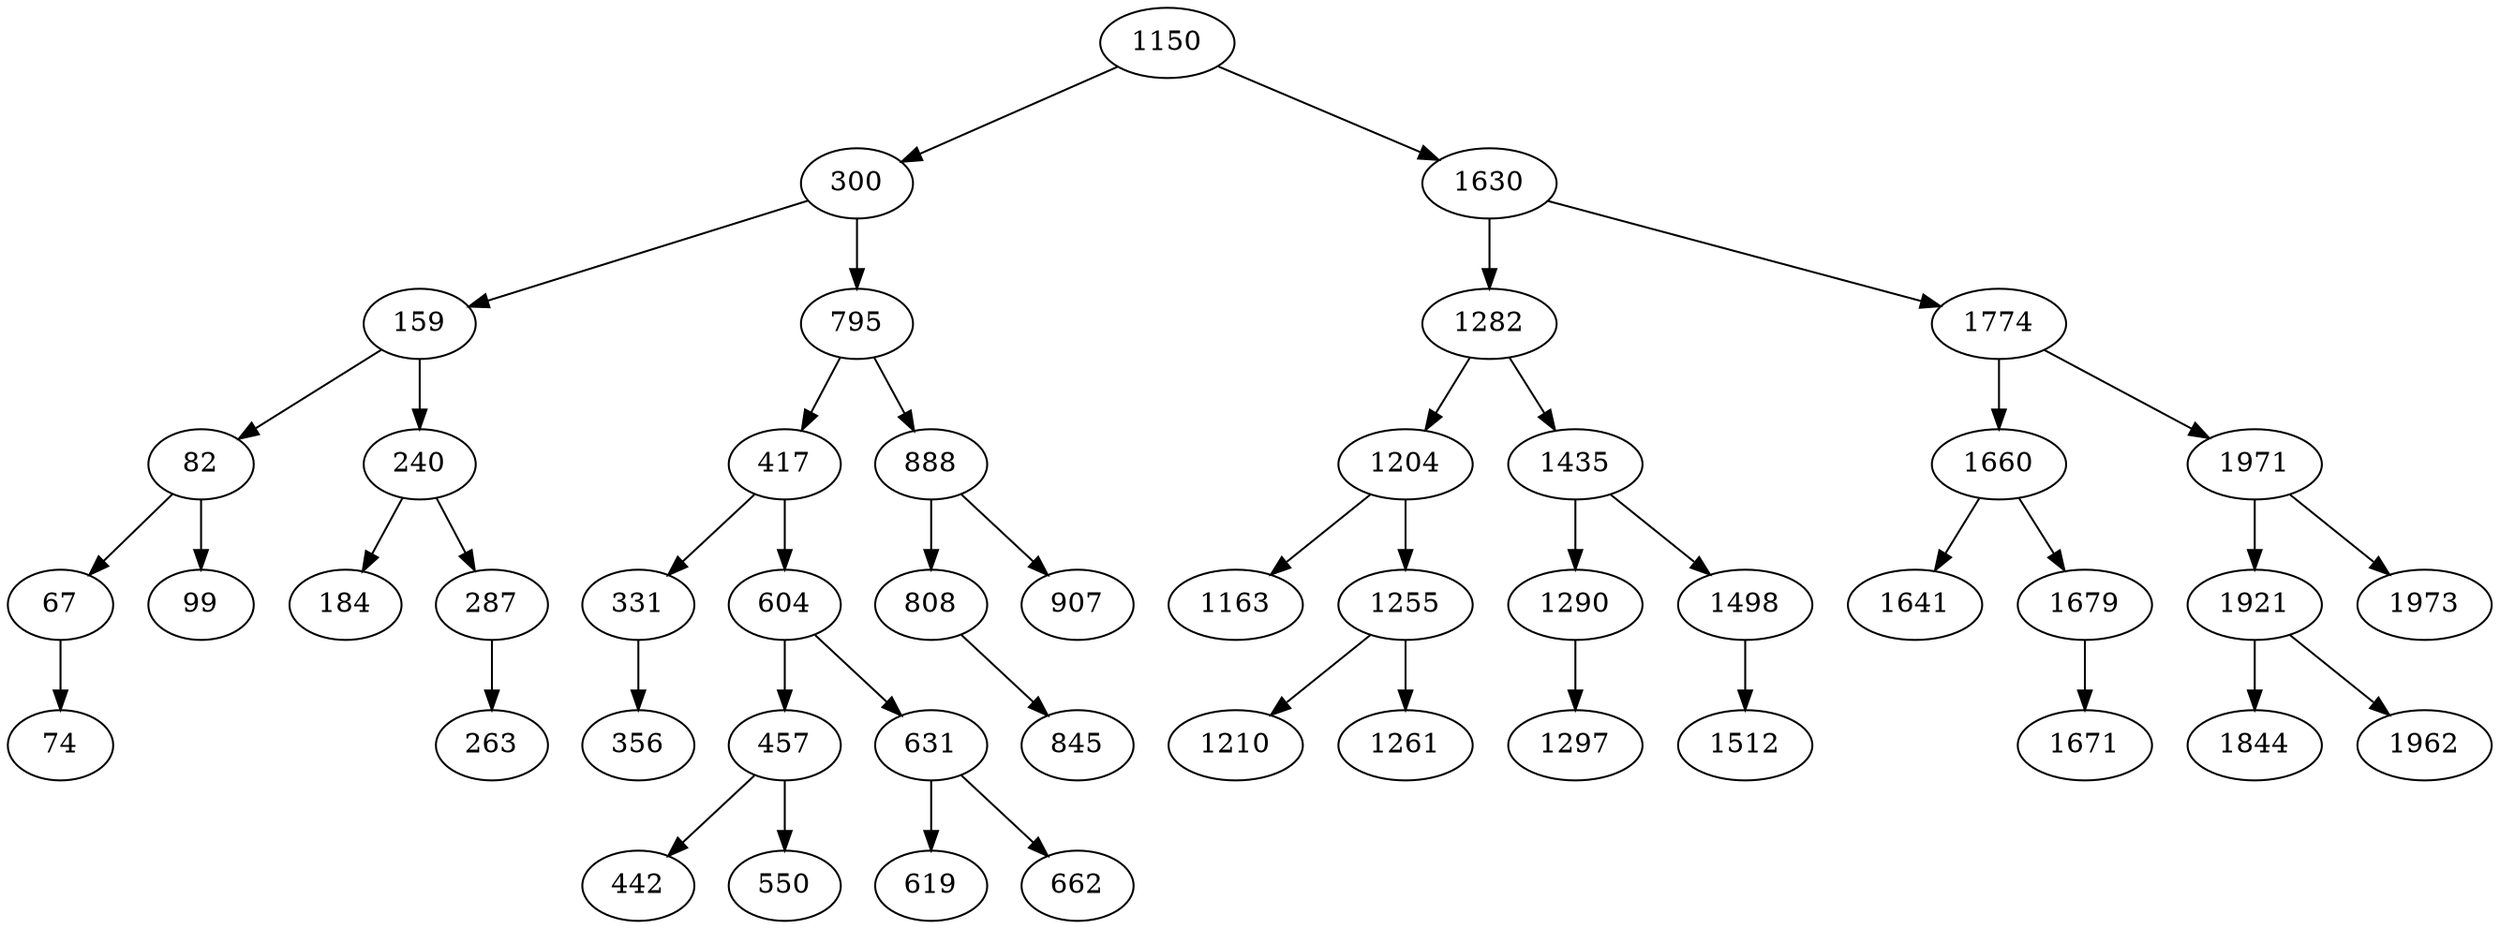 digraph AVLBaum
{
1150 -> 300;
1150 -> 1630;
300 -> 159;
300 -> 795;
159 -> 82;
159 -> 240;
82 -> 67;
82 -> 99;
67 -> 74;
240 -> 184;
240 -> 287;
287 -> 263;
795 -> 417;
795 -> 888;
417 -> 331;
417 -> 604;
331 -> 356;
604 -> 457;
604 -> 631;
457 -> 442;
457 -> 550;
631 -> 619;
631 -> 662;
888 -> 808;
888 -> 907;
808 -> 845;
1630 -> 1282;
1630 -> 1774;
1282 -> 1204;
1282 -> 1435;
1204 -> 1163;
1204 -> 1255;
1255 -> 1210;
1255 -> 1261;
1435 -> 1290;
1435 -> 1498;
1290 -> 1297;
1498 -> 1512;
1774 -> 1660;
1774 -> 1971;
1660 -> 1641;
1660 -> 1679;
1679 -> 1671;
1971 -> 1921;
1971 -> 1973;
1921 -> 1844;
1921 -> 1962;
}
